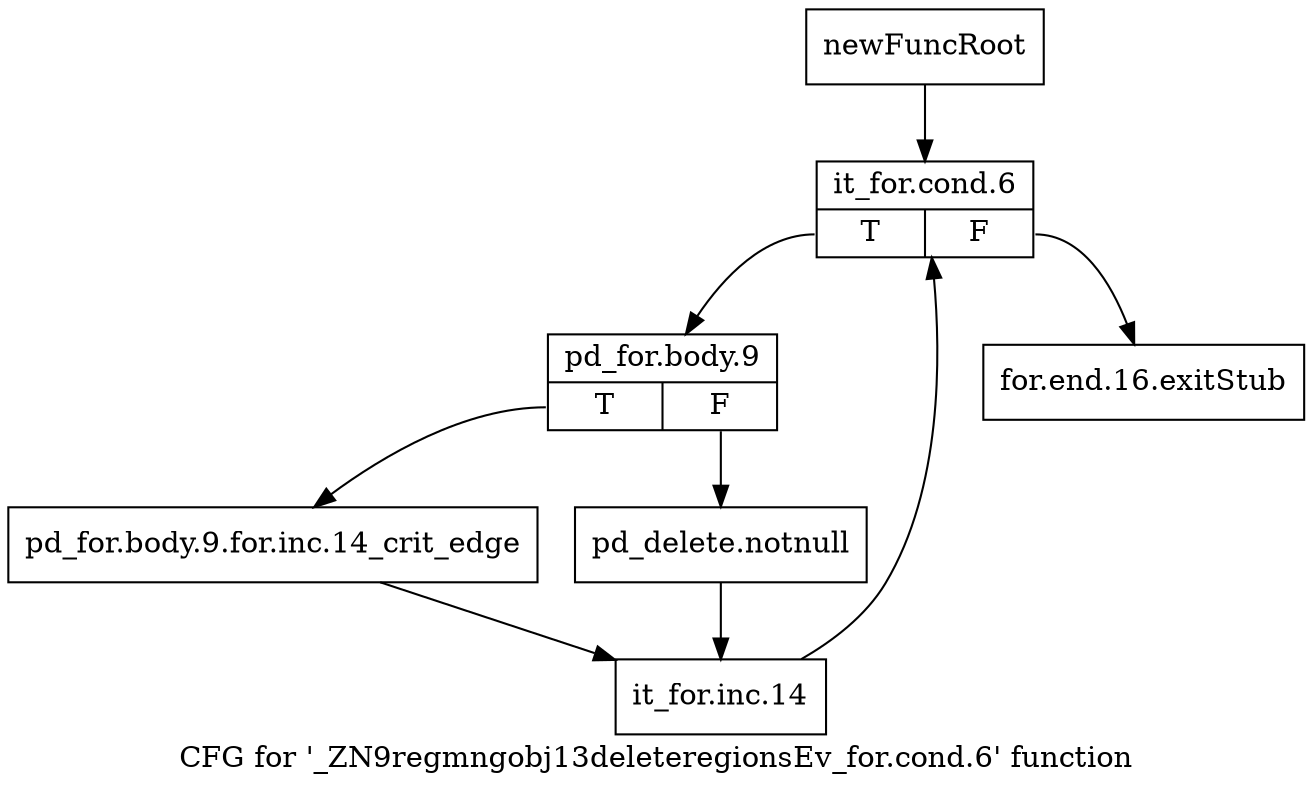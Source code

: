 digraph "CFG for '_ZN9regmngobj13deleteregionsEv_for.cond.6' function" {
	label="CFG for '_ZN9regmngobj13deleteregionsEv_for.cond.6' function";

	Node0x2445690 [shape=record,label="{newFuncRoot}"];
	Node0x2445690 -> Node0x2445730;
	Node0x24456e0 [shape=record,label="{for.end.16.exitStub}"];
	Node0x2445730 [shape=record,label="{it_for.cond.6|{<s0>T|<s1>F}}"];
	Node0x2445730:s0 -> Node0x2445780;
	Node0x2445730:s1 -> Node0x24456e0;
	Node0x2445780 [shape=record,label="{pd_for.body.9|{<s0>T|<s1>F}}"];
	Node0x2445780:s0 -> Node0x2445820;
	Node0x2445780:s1 -> Node0x24457d0;
	Node0x24457d0 [shape=record,label="{pd_delete.notnull}"];
	Node0x24457d0 -> Node0x2445870;
	Node0x2445820 [shape=record,label="{pd_for.body.9.for.inc.14_crit_edge}"];
	Node0x2445820 -> Node0x2445870;
	Node0x2445870 [shape=record,label="{it_for.inc.14}"];
	Node0x2445870 -> Node0x2445730;
}
